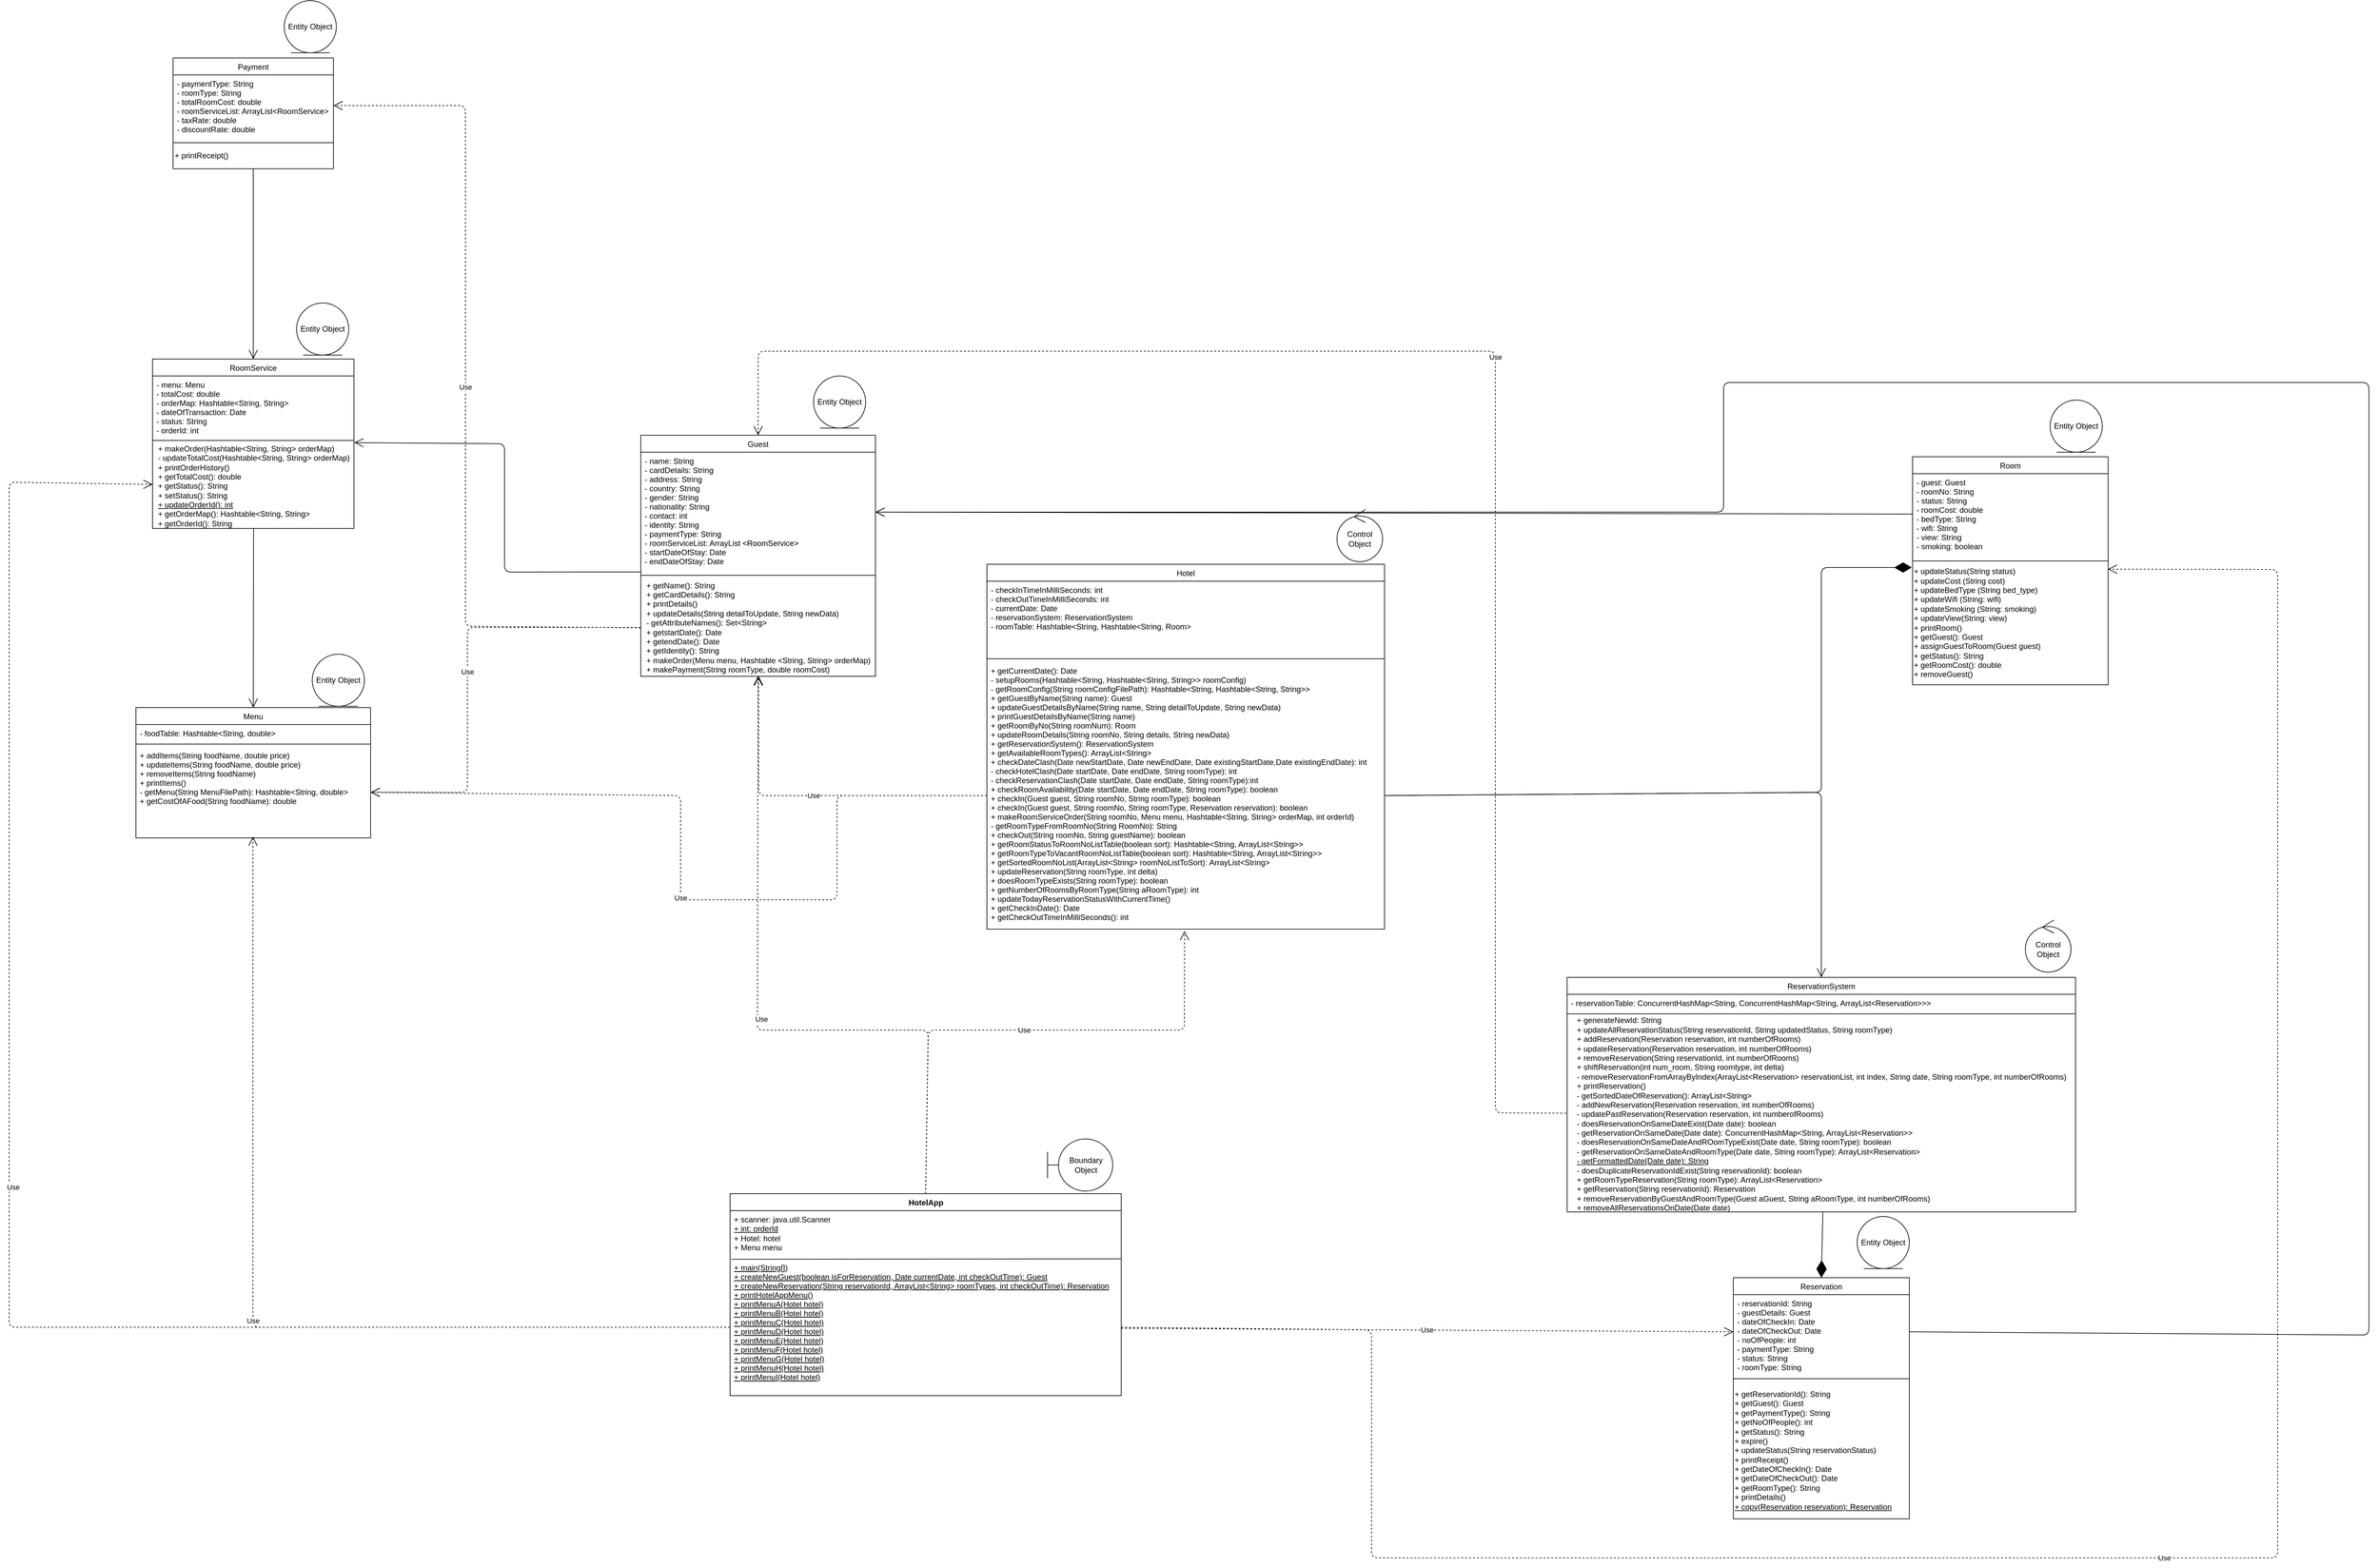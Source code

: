 <mxfile version="12.9.12" type="google"><diagram id="C5RBs43oDa-KdzZeNtuy" name="Class Diagram"><mxGraphModel dx="6534" dy="3429" grid="1" gridSize="10" guides="1" tooltips="1" connect="1" arrows="1" fold="1" page="1" pageScale="1" pageWidth="827" pageHeight="1169" math="0" shadow="0"><root><mxCell id="WIyWlLk6GJQsqaUBKTNV-0"/><mxCell id="WIyWlLk6GJQsqaUBKTNV-1" parent="WIyWlLk6GJQsqaUBKTNV-0"/><mxCell id="BSX9FDhpzh1HBbiTmXLy-0" value="Reservation" style="swimlane;fontStyle=0;align=center;verticalAlign=top;childLayout=stackLayout;horizontal=1;startSize=26;horizontalStack=0;resizeParent=1;resizeLast=0;collapsible=1;marginBottom=0;rounded=0;shadow=0;strokeWidth=1;" parent="WIyWlLk6GJQsqaUBKTNV-1" vertex="1"><mxGeometry x="1245" y="1070" width="270" height="370" as="geometry"><mxRectangle x="340" y="380" width="170" height="26" as="alternateBounds"/></mxGeometry></mxCell><mxCell id="BSX9FDhpzh1HBbiTmXLy-1" value="- reservationId: String&#10;- guestDetails: Guest&#10;- dateOfCheckIn: Date&#10;- dateOfCheckOut: Date&#10;- noOfPeople: int&#10;- paymentType: String&#10;- status: String&#10;- roomType: String" style="text;align=left;verticalAlign=top;spacingLeft=4;spacingRight=4;overflow=hidden;rotatable=0;points=[[0,0.5],[1,0.5]];portConstraint=eastwest;" parent="BSX9FDhpzh1HBbiTmXLy-0" vertex="1"><mxGeometry y="26" width="270" height="114" as="geometry"/></mxCell><mxCell id="BSX9FDhpzh1HBbiTmXLy-2" value="" style="line;html=1;strokeWidth=1;align=left;verticalAlign=middle;spacingTop=-1;spacingLeft=3;spacingRight=3;rotatable=0;labelPosition=right;points=[];portConstraint=eastwest;" parent="BSX9FDhpzh1HBbiTmXLy-0" vertex="1"><mxGeometry y="140" width="270" height="30" as="geometry"/></mxCell><mxCell id="BSX9FDhpzh1HBbiTmXLy-26" value="+ getReservationId(): String&lt;br&gt;+ getGuest(): Guest&lt;br&gt;+ getPaymentType(): String&lt;br&gt;+ getNoOfPeople(): int&lt;br&gt;+ getStatus(): String&lt;br&gt;+ expire()&lt;br&gt;+ updateStatus(String reservationStatus)&lt;br&gt;+ printReceipt()&lt;br&gt;+ getDateOfCheckIn(): Date&lt;br&gt;+ getDateOfCheckOut(): Date&lt;br&gt;+ getRoomType(): String&lt;br&gt;+ printDetails()&lt;br&gt;&lt;u&gt;+ copy(Reservation reservation): Reservation&lt;/u&gt;" style="text;html=1;align=left;verticalAlign=middle;resizable=0;points=[];autosize=1;" parent="BSX9FDhpzh1HBbiTmXLy-0" vertex="1"><mxGeometry y="170" width="270" height="190" as="geometry"/></mxCell><mxCell id="BSX9FDhpzh1HBbiTmXLy-6" value="RoomService" style="swimlane;fontStyle=0;align=center;verticalAlign=top;childLayout=stackLayout;horizontal=1;startSize=26;horizontalStack=0;resizeParent=1;resizeLast=0;collapsible=1;marginBottom=0;rounded=0;shadow=0;strokeWidth=1;" parent="WIyWlLk6GJQsqaUBKTNV-1" vertex="1"><mxGeometry x="-1180" y="-340" width="309" height="260" as="geometry"><mxRectangle x="340" y="380" width="170" height="26" as="alternateBounds"/></mxGeometry></mxCell><mxCell id="BSX9FDhpzh1HBbiTmXLy-7" value="- menu: Menu&#10;- totalCost: double&#10;- orderMap: Hashtable&lt;String, String&gt;&#10;- dateOfTransaction: Date&#10;- status: String&#10;- orderId: int" style="text;align=left;verticalAlign=top;spacingLeft=4;spacingRight=4;overflow=hidden;rotatable=0;points=[[0,0.5],[1,0.5]];portConstraint=eastwest;" parent="BSX9FDhpzh1HBbiTmXLy-6" vertex="1"><mxGeometry y="26" width="309" height="94" as="geometry"/></mxCell><mxCell id="BSX9FDhpzh1HBbiTmXLy-8" value="" style="line;html=1;strokeWidth=1;align=left;verticalAlign=middle;spacingTop=-1;spacingLeft=3;spacingRight=3;rotatable=0;labelPosition=right;points=[];portConstraint=eastwest;" parent="BSX9FDhpzh1HBbiTmXLy-6" vertex="1"><mxGeometry y="120" width="309" height="10" as="geometry"/></mxCell><mxCell id="BSX9FDhpzh1HBbiTmXLy-23" value="&lt;div style=&quot;text-align: left&quot;&gt;&lt;span&gt;+ makeOrder(Hashtable&amp;lt;String, String&amp;gt; orderMap)&lt;/span&gt;&lt;/div&gt;&lt;div style=&quot;text-align: left&quot;&gt;&lt;span&gt;- updateTotalCost(Hashtable&amp;lt;String, String&amp;gt; orderMap)&lt;/span&gt;&lt;/div&gt;&lt;div style=&quot;text-align: left&quot;&gt;&lt;span&gt;+ printOrderHistory()&lt;/span&gt;&lt;/div&gt;&lt;div style=&quot;text-align: left&quot;&gt;&lt;span&gt;+ getTotalCost(): double&lt;/span&gt;&lt;/div&gt;&lt;div style=&quot;text-align: left&quot;&gt;&lt;span&gt;+ getStatus(): String&lt;/span&gt;&lt;/div&gt;&lt;div style=&quot;text-align: left&quot;&gt;&lt;span&gt;+ setStatus(): String&lt;/span&gt;&lt;/div&gt;&lt;div style=&quot;text-align: left&quot;&gt;&lt;span&gt;&lt;u&gt;+ updateOrderId(): int&lt;/u&gt;&lt;/span&gt;&lt;/div&gt;&lt;div style=&quot;text-align: left&quot;&gt;&lt;span&gt;+ getOrderMap(): Hashtable&amp;lt;String, String&amp;gt;&lt;/span&gt;&lt;/div&gt;&lt;div style=&quot;text-align: left&quot;&gt;&lt;span&gt;+ getOrderId(): String&lt;/span&gt;&lt;/div&gt;" style="text;html=1;align=center;verticalAlign=middle;resizable=0;points=[];autosize=1;" parent="BSX9FDhpzh1HBbiTmXLy-6" vertex="1"><mxGeometry y="130" width="309" height="130" as="geometry"/></mxCell><mxCell id="TW2Z3-4rNNKN2GQ0ozVM-7" value="Use" style="endArrow=open;endSize=12;dashed=1;html=1;entryX=0.497;entryY=1.007;entryDx=0;entryDy=0;entryPerimeter=0;exitX=0.5;exitY=0;exitDx=0;exitDy=0;" edge="1" parent="WIyWlLk6GJQsqaUBKTNV-1" source="9pvruwjK3SS2LpTjLlVp-9" target="zkfFHV4jXpPFQw0GAbJ--24"><mxGeometry width="160" relative="1" as="geometry"><mxPoint x="20" y="860" as="sourcePoint"/><mxPoint x="-72" y="693" as="targetPoint"/><Array as="points"><mxPoint x="10" y="690"/><mxPoint x="403" y="690"/></Array></mxGeometry></mxCell><mxCell id="rDRwUeu3C4yp9tKF4HGq-0" value="Use" style="endArrow=open;endSize=12;dashed=1;html=1;exitX=0;exitY=0.5;exitDx=0;exitDy=0;" edge="1" parent="WIyWlLk6GJQsqaUBKTNV-1" source="9pvruwjK3SS2LpTjLlVp-12"><mxGeometry width="160" relative="1" as="geometry"><mxPoint x="-634" y="913" as="sourcePoint"/><mxPoint x="-1026" y="393" as="targetPoint"/><Array as="points"><mxPoint x="-1026" y="1146"/></Array></mxGeometry></mxCell><mxCell id="TW2Z3-4rNNKN2GQ0ozVM-8" value="Use" style="endArrow=open;endSize=12;dashed=1;html=1;entryX=0;entryY=0.5;entryDx=0;entryDy=0;" edge="1" parent="WIyWlLk6GJQsqaUBKTNV-1" source="9pvruwjK3SS2LpTjLlVp-12" target="BSX9FDhpzh1HBbiTmXLy-1"><mxGeometry width="160" relative="1" as="geometry"><mxPoint x="42.347" y="1069" as="sourcePoint"/><mxPoint x="33.17" y="532.87" as="targetPoint"/></mxGeometry></mxCell><mxCell id="TW2Z3-4rNNKN2GQ0ozVM-9" value="Use" style="endArrow=open;endSize=12;dashed=1;html=1;exitX=0.5;exitY=0;exitDx=0;exitDy=0;" edge="1" parent="WIyWlLk6GJQsqaUBKTNV-1" source="9pvruwjK3SS2LpTjLlVp-9" target="BSX9FDhpzh1HBbiTmXLy-18"><mxGeometry x="0.009" y="-6" width="160" relative="1" as="geometry"><mxPoint x="-160" y="930" as="sourcePoint"/><mxPoint x="-390" y="260" as="targetPoint"/><Array as="points"><mxPoint x="10" y="690"/><mxPoint x="-253" y="690"/><mxPoint x="-252" y="662"/></Array><mxPoint y="2" as="offset"/></mxGeometry></mxCell><mxCell id="9pvruwjK3SS2LpTjLlVp-9" value="HotelApp" style="swimlane;fontStyle=1;align=center;verticalAlign=top;childLayout=stackLayout;horizontal=1;startSize=26;horizontalStack=0;resizeParent=1;resizeParentMax=0;resizeLast=0;collapsible=1;marginBottom=0;html=1;" parent="WIyWlLk6GJQsqaUBKTNV-1" vertex="1"><mxGeometry x="-294" y="941" width="600" height="310" as="geometry"/></mxCell><mxCell id="9pvruwjK3SS2LpTjLlVp-10" value="+ scanner: java.util.Scanner&lt;br&gt;&lt;u&gt;+ int: orderId&lt;/u&gt;&lt;br&gt;+ Hotel: hotel&lt;br&gt;+ Menu menu" style="text;strokeColor=none;fillColor=none;align=left;verticalAlign=top;spacingLeft=4;spacingRight=4;overflow=hidden;rotatable=0;points=[[0,0.5],[1,0.5]];portConstraint=eastwest;fontStyle=0;html=1;" parent="9pvruwjK3SS2LpTjLlVp-9" vertex="1"><mxGeometry y="26" width="600" height="74" as="geometry"/></mxCell><mxCell id="9pvruwjK3SS2LpTjLlVp-12" value="+ main(String[])&#10;+ createNewGuest(boolean isForReservation, Date currentDate, int checkOutTime): Guest&#10;+ createNewReservation(String reservationId, ArrayList&lt;String&gt; roomTypes, int checkOutTime): Reservation&#10;+ printHotelAppMenu()&#10;+ printMenuA(Hotel hotel)&#10;+ printMenuB(Hotel hotel)&#10;+ printMenuC(Hotel hotel)&#10;+ printMenuD(Hotel hotel)&#10;+ printMenuE(Hotel hotel)&#10;+ printMenuF(Hotel hotel)&#10;+ printMenuG(Hotel hotel)&#10;+ printMenuH(Hotel hotel)&#10;+ printMenuI(Hotel hotel)&#10;" style="text;strokeColor=none;fillColor=none;align=left;verticalAlign=top;spacingLeft=4;spacingRight=4;overflow=hidden;rotatable=0;points=[[0,0.5],[1,0.5]];portConstraint=eastwest;fontStyle=4" parent="9pvruwjK3SS2LpTjLlVp-9" vertex="1"><mxGeometry y="100" width="600" height="210" as="geometry"/></mxCell><mxCell id="9pvruwjK3SS2LpTjLlVp-11" value="" style="line;strokeWidth=1;fillColor=none;align=left;verticalAlign=middle;spacingTop=-1;spacingLeft=3;spacingRight=3;rotatable=0;labelPosition=right;points=[];portConstraint=eastwest;" parent="9pvruwjK3SS2LpTjLlVp-9" vertex="1"><mxGeometry y="310" width="600" as="geometry"/></mxCell><mxCell id="ljm_1Xt9WGGfQaN0gloG-0" value="" style="endArrow=none;html=1;exitX=0.003;exitY=0.003;exitDx=0;exitDy=0;exitPerimeter=0;entryX=1;entryY=0;entryDx=0;entryDy=0;entryPerimeter=0;" edge="1" parent="9pvruwjK3SS2LpTjLlVp-9" source="9pvruwjK3SS2LpTjLlVp-12" target="9pvruwjK3SS2LpTjLlVp-12"><mxGeometry width="50" height="50" relative="1" as="geometry"><mxPoint x="400" y="210" as="sourcePoint"/><mxPoint x="450" y="160" as="targetPoint"/></mxGeometry></mxCell><mxCell id="BSX9FDhpzh1HBbiTmXLy-9" value="Room" style="swimlane;fontStyle=0;align=center;verticalAlign=top;childLayout=stackLayout;horizontal=1;startSize=26;horizontalStack=0;resizeParent=1;resizeLast=0;collapsible=1;marginBottom=0;rounded=0;shadow=0;strokeWidth=1;" parent="WIyWlLk6GJQsqaUBKTNV-1" vertex="1"><mxGeometry x="1520" y="-190" width="300" height="350" as="geometry"><mxRectangle x="190" y="-330" width="170" height="26" as="alternateBounds"/></mxGeometry></mxCell><mxCell id="BSX9FDhpzh1HBbiTmXLy-10" value="- guest: Guest&#10;- roomNo: String&#10;- status: String&#10;- roomCost: double&#10;- bedType: String&#10;- wifi: String&#10;- view: String&#10;- smoking: boolean&#10;" style="text;align=left;verticalAlign=top;spacingLeft=4;spacingRight=4;overflow=hidden;rotatable=0;points=[[0,0.5],[1,0.5]];portConstraint=eastwest;" parent="BSX9FDhpzh1HBbiTmXLy-9" vertex="1"><mxGeometry y="26" width="300" height="124" as="geometry"/></mxCell><mxCell id="BSX9FDhpzh1HBbiTmXLy-11" value="" style="line;html=1;strokeWidth=1;align=left;verticalAlign=middle;spacingTop=-1;spacingLeft=3;spacingRight=3;rotatable=0;labelPosition=right;points=[];portConstraint=eastwest;" parent="BSX9FDhpzh1HBbiTmXLy-9" vertex="1"><mxGeometry y="150" width="300" height="20" as="geometry"/></mxCell><mxCell id="BSX9FDhpzh1HBbiTmXLy-21" value="+ updateStatus(String status)&lt;br&gt;+ updateCost (String cost)&lt;br&gt;+ updateBedType (String bed_type)&lt;br&gt;+ updateWifi (String: wifi)&lt;br&gt;+ updateSmoking (String: smoking)&lt;br&gt;+ updateView(String: view)&lt;br&gt;+ printRoom()&lt;br&gt;+ getGuest(): Guest&lt;br&gt;+ assignGuestToRoom(Guest guest)&lt;br&gt;+ getStatus(): String&lt;br&gt;+ getRoomCost(): double&lt;br&gt;+ removeGuest()" style="text;html=1;align=left;verticalAlign=middle;resizable=0;points=[];autosize=1;" parent="BSX9FDhpzh1HBbiTmXLy-9" vertex="1"><mxGeometry y="170" width="300" height="170" as="geometry"/></mxCell><mxCell id="TW2Z3-4rNNKN2GQ0ozVM-10" value="Use" style="endArrow=open;endSize=12;dashed=1;html=1;exitX=1;exitY=0.5;exitDx=0;exitDy=0;entryX=0.999;entryY=0.015;entryDx=0;entryDy=0;entryPerimeter=0;" edge="1" parent="WIyWlLk6GJQsqaUBKTNV-1" source="9pvruwjK3SS2LpTjLlVp-12" target="BSX9FDhpzh1HBbiTmXLy-21"><mxGeometry width="160" relative="1" as="geometry"><mxPoint x="16" y="951" as="sourcePoint"/><mxPoint x="413.17" y="542.87" as="targetPoint"/><Array as="points"><mxPoint x="690" y="1150"/><mxPoint x="690" y="1500"/><mxPoint x="1370" y="1500"/><mxPoint x="2080" y="1500"/><mxPoint x="2080" y="1004"/><mxPoint x="2080" y="-17"/></Array></mxGeometry></mxCell><mxCell id="TW2Z3-4rNNKN2GQ0ozVM-11" value="Use" style="endArrow=open;endSize=12;dashed=1;html=1;exitX=0;exitY=0.5;exitDx=0;exitDy=0;" edge="1" parent="WIyWlLk6GJQsqaUBKTNV-1" source="9pvruwjK3SS2LpTjLlVp-12" target="BSX9FDhpzh1HBbiTmXLy-23"><mxGeometry x="0.009" y="-6" width="160" relative="1" as="geometry"><mxPoint x="-134" y="951" as="sourcePoint"/><mxPoint x="-381.348" y="310.0" as="targetPoint"/><Array as="points"><mxPoint x="-1400" y="1146"/><mxPoint x="-1400" y="-151"/></Array><mxPoint y="2" as="offset"/></mxGeometry></mxCell><mxCell id="rDRwUeu3C4yp9tKF4HGq-1" value="" style="endArrow=open;endFill=1;endSize=12;html=1;exitX=1;exitY=0.5;exitDx=0;exitDy=0;entryX=0.5;entryY=0;entryDx=0;entryDy=0;" edge="1" parent="WIyWlLk6GJQsqaUBKTNV-1" source="zkfFHV4jXpPFQw0GAbJ--24" target="BSX9FDhpzh1HBbiTmXLy-3"><mxGeometry width="160" relative="1" as="geometry"><mxPoint x="580" y="650" as="sourcePoint"/><mxPoint x="740" y="650" as="targetPoint"/><Array as="points"><mxPoint x="1380" y="325"/></Array></mxGeometry></mxCell><mxCell id="rDRwUeu3C4yp9tKF4HGq-2" value="" style="endArrow=diamondThin;endFill=1;endSize=24;html=1;exitX=1;exitY=0.5;exitDx=0;exitDy=0;entryX=-0.004;entryY=0;entryDx=0;entryDy=0;entryPerimeter=0;" edge="1" parent="WIyWlLk6GJQsqaUBKTNV-1" source="zkfFHV4jXpPFQw0GAbJ--24" target="BSX9FDhpzh1HBbiTmXLy-21"><mxGeometry width="160" relative="1" as="geometry"><mxPoint x="800" y="220" as="sourcePoint"/><mxPoint x="1150" as="targetPoint"/><Array as="points"><mxPoint x="1380" y="325"/><mxPoint x="1380" y="310"/><mxPoint x="1380" y="150"/><mxPoint x="1380" y="-20"/></Array></mxGeometry></mxCell><mxCell id="TW2Z3-4rNNKN2GQ0ozVM-12" value="Use" style="endArrow=open;endSize=12;dashed=1;html=1;entryX=1;entryY=0.5;entryDx=0;entryDy=0;exitX=0;exitY=0.5;exitDx=0;exitDy=0;" edge="1" parent="WIyWlLk6GJQsqaUBKTNV-1" source="zkfFHV4jXpPFQw0GAbJ--24" target="zkfFHV4jXpPFQw0GAbJ--10"><mxGeometry width="160" relative="1" as="geometry"><mxPoint x="16" y="951" as="sourcePoint"/><mxPoint x="413.17" y="542.87" as="targetPoint"/><Array as="points"><mxPoint x="-130" y="330"/><mxPoint x="-130" y="490"/><mxPoint x="-370" y="490"/><mxPoint x="-370" y="330"/></Array></mxGeometry></mxCell><mxCell id="zkfFHV4jXpPFQw0GAbJ--0" value="Guest" style="swimlane;fontStyle=0;align=center;verticalAlign=top;childLayout=stackLayout;horizontal=1;startSize=26;horizontalStack=0;resizeParent=1;resizeLast=0;collapsible=1;marginBottom=0;rounded=0;shadow=0;strokeWidth=1;" parent="WIyWlLk6GJQsqaUBKTNV-1" vertex="1"><mxGeometry x="-431" y="-223" width="360" height="370" as="geometry"><mxRectangle x="735" y="-550" width="160" height="26" as="alternateBounds"/></mxGeometry></mxCell><mxCell id="zkfFHV4jXpPFQw0GAbJ--1" value="- name: String&#10;- cardDetails: String&#10;- address: String&#10;- country: String&#10;- gender: String&#10;- nationality: String&#10;- contact: int&#10;- identity: String&#10;- paymentType: String&#10;- roomServiceList: ArrayList &lt;RoomService&gt;&#10;- startDateOfStay: Date&#10;- endDateOfStay: Date&#10;" style="text;align=left;verticalAlign=top;spacingLeft=4;spacingRight=4;overflow=hidden;rotatable=0;points=[[0,0.5],[1,0.5]];portConstraint=eastwest;" parent="zkfFHV4jXpPFQw0GAbJ--0" vertex="1"><mxGeometry y="26" width="360" height="184" as="geometry"/></mxCell><mxCell id="zkfFHV4jXpPFQw0GAbJ--4" value="" style="line;html=1;strokeWidth=1;align=left;verticalAlign=middle;spacingTop=-1;spacingLeft=3;spacingRight=3;rotatable=0;labelPosition=right;points=[];portConstraint=eastwest;" parent="zkfFHV4jXpPFQw0GAbJ--0" vertex="1"><mxGeometry y="210" width="360" height="10" as="geometry"/></mxCell><mxCell id="BSX9FDhpzh1HBbiTmXLy-18" value="&lt;div style=&quot;text-align: left&quot;&gt;&lt;span&gt;+ getName(): String&lt;/span&gt;&lt;/div&gt;&lt;div style=&quot;text-align: left&quot;&gt;&lt;span&gt;+ getCardDetails(): String&lt;/span&gt;&lt;/div&gt;&lt;div style=&quot;text-align: left&quot;&gt;&lt;span&gt;+ printDetails()&lt;/span&gt;&lt;/div&gt;&lt;div style=&quot;text-align: left&quot;&gt;&lt;span&gt;+ updateDetails(String detailToUpdate, String newData)&lt;/span&gt;&lt;/div&gt;&lt;div style=&quot;text-align: left&quot;&gt;&lt;span&gt;- getAttributeNames(): Set&amp;lt;String&amp;gt;&lt;/span&gt;&lt;/div&gt;&lt;div style=&quot;text-align: left&quot;&gt;&lt;span&gt;+ getstartDate(): Date&lt;/span&gt;&lt;/div&gt;&lt;div style=&quot;text-align: left&quot;&gt;&lt;span&gt;+ getendDate(): Date&lt;/span&gt;&lt;/div&gt;&lt;div style=&quot;text-align: left&quot;&gt;&lt;span&gt;+ getIdentity(): String&lt;/span&gt;&lt;/div&gt;&lt;div style=&quot;text-align: left&quot;&gt;&lt;span&gt;+ makeOrder(Menu menu, Hashtable &amp;lt;String, String&amp;gt; orderMap)&lt;/span&gt;&lt;/div&gt;&lt;div style=&quot;text-align: left&quot;&gt;&lt;span&gt;+ makePayment(String roomType, double roomCost)&lt;/span&gt;&lt;/div&gt;" style="text;html=1;align=center;verticalAlign=middle;resizable=0;points=[];autosize=1;" parent="zkfFHV4jXpPFQw0GAbJ--0" vertex="1"><mxGeometry y="220" width="360" height="150" as="geometry"/></mxCell><mxCell id="XmwaAhiMNRyRYvAo-wum-0" value="Use" style="endArrow=open;endSize=12;dashed=1;html=1;exitX=0;exitY=0.5;exitDx=0;exitDy=0;entryX=0.502;entryY=0.999;entryDx=0;entryDy=0;entryPerimeter=0;" edge="1" parent="WIyWlLk6GJQsqaUBKTNV-1" source="zkfFHV4jXpPFQw0GAbJ--24" target="BSX9FDhpzh1HBbiTmXLy-18"><mxGeometry width="160" relative="1" as="geometry"><mxPoint x="-280" y="310" as="sourcePoint"/><mxPoint x="-250" y="160" as="targetPoint"/><Array as="points"><mxPoint x="-250" y="330"/></Array></mxGeometry></mxCell><mxCell id="zkfFHV4jXpPFQw0GAbJ--6" value="Menu" style="swimlane;fontStyle=0;align=center;verticalAlign=top;childLayout=stackLayout;horizontal=1;startSize=26;horizontalStack=0;resizeParent=1;resizeLast=0;collapsible=1;marginBottom=0;rounded=0;shadow=0;strokeWidth=1;" parent="WIyWlLk6GJQsqaUBKTNV-1" vertex="1"><mxGeometry x="-1205.5" y="195" width="360" height="200" as="geometry"><mxRectangle x="130" y="380" width="160" height="26" as="alternateBounds"/></mxGeometry></mxCell><mxCell id="zkfFHV4jXpPFQw0GAbJ--7" value="- foodTable: Hashtable&lt;String, double&gt;" style="text;align=left;verticalAlign=top;spacingLeft=4;spacingRight=4;overflow=hidden;rotatable=0;points=[[0,0.5],[1,0.5]];portConstraint=eastwest;" parent="zkfFHV4jXpPFQw0GAbJ--6" vertex="1"><mxGeometry y="26" width="360" height="26" as="geometry"/></mxCell><mxCell id="zkfFHV4jXpPFQw0GAbJ--9" value="" style="line;html=1;strokeWidth=1;align=left;verticalAlign=middle;spacingTop=-1;spacingLeft=3;spacingRight=3;rotatable=0;labelPosition=right;points=[];portConstraint=eastwest;" parent="zkfFHV4jXpPFQw0GAbJ--6" vertex="1"><mxGeometry y="52" width="360" height="8" as="geometry"/></mxCell><mxCell id="zkfFHV4jXpPFQw0GAbJ--10" value="+ addItems(String foodName, double price)&#10;+ updateItems(String foodName, double price)&#10;+ removeItems(String foodName)&#10;+ printItems()&#10;- getMenu(String MenuFilePath): Hashtable&lt;String, double&gt;&#10;+ getCostOfAFood(String foodName): double" style="text;align=left;verticalAlign=top;spacingLeft=4;spacingRight=4;overflow=hidden;rotatable=0;points=[[0,0.5],[1,0.5]];portConstraint=eastwest;fontStyle=0" parent="zkfFHV4jXpPFQw0GAbJ--6" vertex="1"><mxGeometry y="60" width="360" height="140" as="geometry"/></mxCell><mxCell id="XmwaAhiMNRyRYvAo-wum-1" value="" style="endArrow=open;endFill=1;endSize=12;html=1;exitX=0.002;exitY=0.999;exitDx=0;exitDy=0;exitPerimeter=0;entryX=1.002;entryY=-0.013;entryDx=0;entryDy=0;entryPerimeter=0;" edge="1" parent="WIyWlLk6GJQsqaUBKTNV-1" source="zkfFHV4jXpPFQw0GAbJ--1" target="BSX9FDhpzh1HBbiTmXLy-23"><mxGeometry width="160" relative="1" as="geometry"><mxPoint x="-950" y="-70" as="sourcePoint"/><mxPoint x="-790" y="-70" as="targetPoint"/><Array as="points"><mxPoint x="-640" y="-13"/><mxPoint x="-640" y="-210"/></Array></mxGeometry></mxCell><mxCell id="XmwaAhiMNRyRYvAo-wum-2" value="Use" style="endArrow=open;endSize=12;dashed=1;html=1;exitX=-0.002;exitY=0.504;exitDx=0;exitDy=0;exitPerimeter=0;entryX=1;entryY=0.5;entryDx=0;entryDy=0;" edge="1" parent="WIyWlLk6GJQsqaUBKTNV-1" source="BSX9FDhpzh1HBbiTmXLy-18" target="zkfFHV4jXpPFQw0GAbJ--14"><mxGeometry width="160" relative="1" as="geometry"><mxPoint x="-700" y="-370" as="sourcePoint"/><mxPoint x="-540" y="-370" as="targetPoint"/><Array as="points"><mxPoint x="-700" y="70"/><mxPoint x="-700" y="-532"/><mxPoint x="-700" y="-729"/></Array></mxGeometry></mxCell><mxCell id="TW2Z3-4rNNKN2GQ0ozVM-13" value="Use" style="endArrow=open;endSize=12;dashed=1;html=1;entryX=1;entryY=0.5;entryDx=0;entryDy=0;" edge="1" parent="WIyWlLk6GJQsqaUBKTNV-1" source="BSX9FDhpzh1HBbiTmXLy-18" target="zkfFHV4jXpPFQw0GAbJ--10"><mxGeometry width="160" relative="1" as="geometry"><mxPoint x="110" y="335" as="sourcePoint"/><mxPoint x="-835.5" y="335" as="targetPoint"/><Array as="points"><mxPoint x="-697" y="72"/><mxPoint x="-697" y="325"/></Array></mxGeometry></mxCell><mxCell id="XmwaAhiMNRyRYvAo-wum-3" value="" style="endArrow=diamondThin;endFill=1;endSize=24;html=1;exitX=0.503;exitY=1.002;exitDx=0;exitDy=0;exitPerimeter=0;entryX=0.5;entryY=0;entryDx=0;entryDy=0;" edge="1" parent="WIyWlLk6GJQsqaUBKTNV-1" source="BSX9FDhpzh1HBbiTmXLy-24" target="BSX9FDhpzh1HBbiTmXLy-0"><mxGeometry width="160" relative="1" as="geometry"><mxPoint x="1200" y="1030" as="sourcePoint"/><mxPoint x="1360" y="1030" as="targetPoint"/></mxGeometry></mxCell><mxCell id="BSX9FDhpzh1HBbiTmXLy-3" value="ReservationSystem" style="swimlane;fontStyle=0;align=center;verticalAlign=top;childLayout=stackLayout;horizontal=1;startSize=26;horizontalStack=0;resizeParent=1;resizeLast=0;collapsible=1;marginBottom=0;rounded=0;shadow=0;strokeWidth=1;" parent="WIyWlLk6GJQsqaUBKTNV-1" vertex="1"><mxGeometry x="990" y="609" width="780" height="360" as="geometry"><mxRectangle x="340" y="380" width="170" height="26" as="alternateBounds"/></mxGeometry></mxCell><mxCell id="BSX9FDhpzh1HBbiTmXLy-4" value="- reservationTable: ConcurrentHashMap&lt;String, ConcurrentHashMap&lt;String, ArrayList&lt;Reservation&gt;&gt;&gt;" style="text;align=left;verticalAlign=top;spacingLeft=4;spacingRight=4;overflow=hidden;rotatable=0;points=[[0,0.5],[1,0.5]];portConstraint=eastwest;" parent="BSX9FDhpzh1HBbiTmXLy-3" vertex="1"><mxGeometry y="26" width="780" height="26" as="geometry"/></mxCell><mxCell id="BSX9FDhpzh1HBbiTmXLy-5" value="" style="line;html=1;strokeWidth=1;align=left;verticalAlign=middle;spacingTop=-1;spacingLeft=3;spacingRight=3;rotatable=0;labelPosition=right;points=[];portConstraint=eastwest;" parent="BSX9FDhpzh1HBbiTmXLy-3" vertex="1"><mxGeometry y="52" width="780" height="8" as="geometry"/></mxCell><mxCell id="BSX9FDhpzh1HBbiTmXLy-24" value="&lt;div style=&quot;text-align: left&quot;&gt;&lt;span&gt;+ generateNewId: String&lt;/span&gt;&lt;/div&gt;&lt;div style=&quot;text-align: left&quot;&gt;&lt;span&gt;+ updateAllReservationStatus(String reservationId, String updatedStatus, String roomType)&lt;/span&gt;&lt;/div&gt;&lt;div style=&quot;text-align: left&quot;&gt;&lt;span&gt;+ addReservation(Reservation reservation, int numberOfRooms)&lt;/span&gt;&lt;/div&gt;&lt;div style=&quot;text-align: left&quot;&gt;&lt;span&gt;+ updateReservation(Reservation reservation, int numberOfRooms)&lt;/span&gt;&lt;/div&gt;&lt;div style=&quot;text-align: left&quot;&gt;&lt;span&gt;+ removeReservation(String reservationId, int numberOfRooms)&lt;/span&gt;&lt;/div&gt;&lt;div style=&quot;text-align: left&quot;&gt;&lt;span&gt;+ shiftReservation(int num_room, String roomtype, int delta)&lt;/span&gt;&lt;/div&gt;&lt;div style=&quot;text-align: left&quot;&gt;&lt;span&gt;- removeReservationFromArrayByIndex(ArrayList&amp;lt;Reservation&amp;gt; reservationList, int index, String date, String roomType, int numberOfRooms)&lt;/span&gt;&lt;/div&gt;&lt;div style=&quot;text-align: left&quot;&gt;&lt;span&gt;+ printReservation()&lt;/span&gt;&lt;/div&gt;&lt;div style=&quot;text-align: left&quot;&gt;&lt;span&gt;- getSortedDateOfReservation(): ArrayList&amp;lt;String&amp;gt;&lt;/span&gt;&lt;/div&gt;&lt;div style=&quot;text-align: left&quot;&gt;&lt;span&gt;- addNewReservation(Reservation reservation, int numberOfRooms)&lt;/span&gt;&lt;/div&gt;&lt;div style=&quot;text-align: left&quot;&gt;&lt;span&gt;- updatePastReservation(Reservation reservation, int numberofRooms)&lt;/span&gt;&lt;/div&gt;&lt;div style=&quot;text-align: left&quot;&gt;&lt;span&gt;- doesReservationOnSameDateExist(Date date): boolean&lt;/span&gt;&lt;/div&gt;&lt;div style=&quot;text-align: left&quot;&gt;&lt;span&gt;- getReservationOnSameDate(Date date):&amp;nbsp;&lt;/span&gt;&lt;span style=&quot;white-space: normal&quot;&gt;ConcurrentHashMap&amp;lt;String, ArrayList&amp;lt;Reservation&amp;gt;&amp;gt;&lt;/span&gt;&lt;/div&gt;&lt;span style=&quot;white-space: normal&quot;&gt;&lt;div style=&quot;text-align: left&quot;&gt;&lt;span&gt;- doesReservationOnSameDateAndROomTypeExist(Date date, String roomType): boolean&lt;/span&gt;&lt;/div&gt;&lt;div style=&quot;text-align: left&quot;&gt;&lt;span&gt;- getReservationOnSameDateAndRoomType(Date date, String roomType): ArrayList&amp;lt;Reservation&amp;gt;&lt;/span&gt;&lt;/div&gt;&lt;u&gt;&lt;div style=&quot;text-align: left&quot;&gt;&lt;u&gt;- getFormattedDate(Date date): String&lt;/u&gt;&lt;/div&gt;&lt;/u&gt;&lt;div style=&quot;text-align: left&quot;&gt;&lt;span&gt;- doesDuplicateReservationIdExist(String reservationId): boolean&lt;/span&gt;&lt;/div&gt;&lt;div style=&quot;text-align: left&quot;&gt;&lt;span&gt;+ getRoomTypeReservation(String roomType): ArrayList&amp;lt;Reservation&amp;gt;&lt;/span&gt;&lt;/div&gt;&lt;div style=&quot;text-align: left&quot;&gt;&lt;span&gt;+ getReservation(String reservationId): Reservation&lt;/span&gt;&lt;/div&gt;&lt;div style=&quot;text-align: left&quot;&gt;&lt;span&gt;+ removeReservationByGuestAndRoomType(Guest aGuest, String aRoomType, int numberOfRooms)&lt;/span&gt;&lt;/div&gt;&lt;div style=&quot;text-align: left&quot;&gt;&lt;span&gt;+ removeAllReservationsOnDate(Date date)&lt;/span&gt;&lt;/div&gt;&lt;/span&gt;" style="text;html=1;align=center;verticalAlign=middle;resizable=0;points=[];autosize=1;" parent="BSX9FDhpzh1HBbiTmXLy-3" vertex="1"><mxGeometry y="60" width="780" height="300" as="geometry"/></mxCell><mxCell id="TW2Z3-4rNNKN2GQ0ozVM-14" value="Use" style="endArrow=open;endSize=12;dashed=1;html=1;entryX=0.5;entryY=0;entryDx=0;entryDy=0;exitX=-0.002;exitY=0.495;exitDx=0;exitDy=0;exitPerimeter=0;" edge="1" parent="WIyWlLk6GJQsqaUBKTNV-1" source="BSX9FDhpzh1HBbiTmXLy-24" target="zkfFHV4jXpPFQw0GAbJ--0"><mxGeometry width="160" relative="1" as="geometry"><mxPoint x="880" y="830" as="sourcePoint"/><mxPoint x="47" y="-238" as="targetPoint"/><Array as="points"><mxPoint x="880" y="817"/><mxPoint x="880" y="-352"/><mxPoint x="-251" y="-352"/></Array></mxGeometry></mxCell><mxCell id="XmwaAhiMNRyRYvAo-wum-4" value="" style="endArrow=open;endFill=1;endSize=12;html=1;exitX=1;exitY=0.5;exitDx=0;exitDy=0;entryX=1;entryY=0.5;entryDx=0;entryDy=0;" edge="1" parent="WIyWlLk6GJQsqaUBKTNV-1" source="BSX9FDhpzh1HBbiTmXLy-1" target="zkfFHV4jXpPFQw0GAbJ--1"><mxGeometry width="160" relative="1" as="geometry"><mxPoint x="1570" y="1200" as="sourcePoint"/><mxPoint x="-70" y="-110" as="targetPoint"/><Array as="points"><mxPoint x="2220" y="1158"/><mxPoint x="2220" y="-304"/><mxPoint x="1230" y="-304"/><mxPoint x="1230" y="-105"/><mxPoint x="420" y="-105"/></Array></mxGeometry></mxCell><mxCell id="TW2Z3-4rNNKN2GQ0ozVM-16" value="" style="endArrow=open;endFill=1;endSize=12;html=1;exitX=0;exitY=0.5;exitDx=0;exitDy=0;entryX=1;entryY=0.5;entryDx=0;entryDy=0;" edge="1" parent="WIyWlLk6GJQsqaUBKTNV-1" source="BSX9FDhpzh1HBbiTmXLy-10" target="zkfFHV4jXpPFQw0GAbJ--1"><mxGeometry width="160" relative="1" as="geometry"><mxPoint x="1525" y="1163" as="sourcePoint"/><mxPoint x="-151" y="-213" as="targetPoint"/><Array as="points"/></mxGeometry></mxCell><mxCell id="zkfFHV4jXpPFQw0GAbJ--17" value="Hotel" style="swimlane;fontStyle=0;align=center;verticalAlign=top;childLayout=stackLayout;horizontal=1;startSize=26;horizontalStack=0;resizeParent=1;resizeLast=0;collapsible=1;marginBottom=0;rounded=0;shadow=0;strokeWidth=1;" parent="WIyWlLk6GJQsqaUBKTNV-1" vertex="1"><mxGeometry x="100" y="-25" width="610" height="560" as="geometry"><mxRectangle x="550" y="140" width="160" height="26" as="alternateBounds"/></mxGeometry></mxCell><mxCell id="zkfFHV4jXpPFQw0GAbJ--18" value="- checkInTimeInMilliSeconds: int&#10;- checkOutTimeInMilliSeconds: int&#10;- currentDate: Date&#10;- reservationSystem: ReservationSystem&#10;- roomTable: Hashtable&lt;String, Hashtable&lt;String, Room&gt;&#10;" style="text;align=left;verticalAlign=top;spacingLeft=4;spacingRight=4;overflow=hidden;rotatable=0;points=[[0,0.5],[1,0.5]];portConstraint=eastwest;" parent="zkfFHV4jXpPFQw0GAbJ--17" vertex="1"><mxGeometry y="26" width="610" height="114" as="geometry"/></mxCell><mxCell id="zkfFHV4jXpPFQw0GAbJ--23" value="" style="line;html=1;strokeWidth=1;align=left;verticalAlign=middle;spacingTop=-1;spacingLeft=3;spacingRight=3;rotatable=0;labelPosition=right;points=[];portConstraint=eastwest;" parent="zkfFHV4jXpPFQw0GAbJ--17" vertex="1"><mxGeometry y="140" width="610" height="10" as="geometry"/></mxCell><mxCell id="zkfFHV4jXpPFQw0GAbJ--24" value="+ getCurrentDate(): Date&#10;- setupRooms(Hashtable&lt;String, Hashtable&lt;String, String&gt;&gt; roomConfig)&#10;- getRoomConfig(String roomConfigFilePath): Hashtable&lt;String, Hashtable&lt;String, String&gt;&gt;&#10;+ getGuestByName(String name): Guest&#10;+ updateGuestDetailsByName(String name, String detailToUpdate, String newData)&#10;+ printGuestDetailsByName(String name)&#10;+ getRoomByNo(String roomNum): Room&#10;+ updateRoomDetails(String roomNo, String details, String newData)&#10;+ getReservationSystem(): ReservationSystem&#10;+ getAvailableRoomTypes(): ArrayList&lt;String&gt;&#10;+ checkDateClash(Date newStartDate, Date newEndDate, Date existingStartDate,Date existingEndDate): int&#10;- checkHotelClash(Date startDate, Date endDate, String roomType): int&#10;- checkReservationClash(Date startDate, Date endDate, String roomType):int&#10;+ checkRoomAvailability(Date startDate, Date endDate, String roomType): boolean&#10;+ checkIn(Guest guest, String roomNo, String roomType): boolean&#10;+ checkIn(Guest guest, String roomNo, String roomType, Reservation reservation): boolean&#10;+ makeRoomServiceOrder(String roomNo, Menu menu, Hashtable&lt;String, String&gt; orderMap, int orderId)&#10;- getRoomTypeFromRoomNo(String RoomNo): String&#10;+ checkOut(String roomNo, String guestName): boolean&#10;+ getRoomStatusToRoomNoListTable(boolean sort): Hashtable&lt;String, ArrayList&lt;String&gt;&gt;&#10;+ getRoomTypeToVacantRoomNoListTable(boolean sort): Hashtable&lt;String, ArrayList&lt;String&gt;&gt;&#10;+ getSortedRoomNoList(ArrayList&lt;String&gt; roomNoListToSort): ArrayList&lt;String&gt;&#10;+ updateReservation(String roomType, int delta)&#10;+ doesRoomTypeExists(String roomType): boolean&#10;+ getNumberOfRoomsByRoomType(String aRoomType): int&#10;+ updateTodayReservationStatusWithCurrentTime()&#10;+ getCheckInDate(): Date&#10;+ getCheckOutTimeInMilliSeconds(): int&#10;" style="text;align=left;verticalAlign=top;spacingLeft=4;spacingRight=4;overflow=hidden;rotatable=0;points=[[0,0.5],[1,0.5]];portConstraint=eastwest;" parent="zkfFHV4jXpPFQw0GAbJ--17" vertex="1"><mxGeometry y="150" width="610" height="410" as="geometry"/></mxCell><mxCell id="ljm_1Xt9WGGfQaN0gloG-10" value="" style="endArrow=open;endFill=1;endSize=12;html=1;entryX=0.5;entryY=0;entryDx=0;entryDy=0;" edge="1" parent="WIyWlLk6GJQsqaUBKTNV-1" target="zkfFHV4jXpPFQw0GAbJ--6"><mxGeometry width="160" relative="1" as="geometry"><mxPoint x="-1025" y="-80" as="sourcePoint"/><mxPoint x="-840" as="targetPoint"/></mxGeometry></mxCell><mxCell id="ljm_1Xt9WGGfQaN0gloG-11" value="" style="endArrow=open;endFill=1;endSize=12;html=1;entryX=0.5;entryY=0;entryDx=0;entryDy=0;exitX=0.5;exitY=1;exitDx=0;exitDy=0;" edge="1" parent="WIyWlLk6GJQsqaUBKTNV-1" source="zkfFHV4jXpPFQw0GAbJ--13" target="BSX9FDhpzh1HBbiTmXLy-6"><mxGeometry width="160" relative="1" as="geometry"><mxPoint x="-1069.5" y="-630" as="sourcePoint"/><mxPoint x="-1070" y="-358" as="targetPoint"/></mxGeometry></mxCell><mxCell id="TW2Z3-4rNNKN2GQ0ozVM-18" value="Boundary Object" style="shape=umlBoundary;whiteSpace=wrap;html=1;" vertex="1" parent="WIyWlLk6GJQsqaUBKTNV-1"><mxGeometry x="193" y="857" width="100" height="80" as="geometry"/></mxCell><mxCell id="TW2Z3-4rNNKN2GQ0ozVM-19" value="Entity Object" style="ellipse;shape=umlEntity;whiteSpace=wrap;html=1;" vertex="1" parent="WIyWlLk6GJQsqaUBKTNV-1"><mxGeometry x="-935" y="113" width="80" height="80" as="geometry"/></mxCell><mxCell id="TW2Z3-4rNNKN2GQ0ozVM-20" value="Control Object" style="ellipse;shape=umlControl;whiteSpace=wrap;html=1;" vertex="1" parent="WIyWlLk6GJQsqaUBKTNV-1"><mxGeometry x="637" y="-109" width="70" height="80" as="geometry"/></mxCell><mxCell id="TW2Z3-4rNNKN2GQ0ozVM-21" value="Entity Object" style="ellipse;shape=umlEntity;whiteSpace=wrap;html=1;" vertex="1" parent="WIyWlLk6GJQsqaUBKTNV-1"><mxGeometry x="-978" y="-890" width="80" height="80" as="geometry"/></mxCell><mxCell id="TW2Z3-4rNNKN2GQ0ozVM-22" value="Entity Object" style="ellipse;shape=umlEntity;whiteSpace=wrap;html=1;" vertex="1" parent="WIyWlLk6GJQsqaUBKTNV-1"><mxGeometry x="-959" y="-426" width="80" height="80" as="geometry"/></mxCell><mxCell id="TW2Z3-4rNNKN2GQ0ozVM-23" value="Entity Object" style="ellipse;shape=umlEntity;whiteSpace=wrap;html=1;" vertex="1" parent="WIyWlLk6GJQsqaUBKTNV-1"><mxGeometry x="-166" y="-314" width="80" height="80" as="geometry"/></mxCell><mxCell id="zkfFHV4jXpPFQw0GAbJ--13" value="Payment" style="swimlane;fontStyle=0;align=center;verticalAlign=top;childLayout=stackLayout;horizontal=1;startSize=26;horizontalStack=0;resizeParent=1;resizeLast=0;collapsible=1;marginBottom=0;rounded=0;shadow=0;strokeWidth=1;" parent="WIyWlLk6GJQsqaUBKTNV-1" vertex="1"><mxGeometry x="-1148.5" y="-802" width="246" height="170" as="geometry"><mxRectangle x="340" y="380" width="170" height="26" as="alternateBounds"/></mxGeometry></mxCell><mxCell id="zkfFHV4jXpPFQw0GAbJ--14" value="- paymentType: String&#10;- roomType: String&#10;- totalRoomCost: double&#10;- roomServiceList: ArrayList&lt;RoomService&gt;&#10;- taxRate: double&#10;- discountRate: double" style="text;align=left;verticalAlign=top;spacingLeft=4;spacingRight=4;overflow=hidden;rotatable=0;points=[[0,0.5],[1,0.5]];portConstraint=eastwest;" parent="zkfFHV4jXpPFQw0GAbJ--13" vertex="1"><mxGeometry y="26" width="246" height="94" as="geometry"/></mxCell><mxCell id="zkfFHV4jXpPFQw0GAbJ--15" value="" style="line;html=1;strokeWidth=1;align=left;verticalAlign=middle;spacingTop=-1;spacingLeft=3;spacingRight=3;rotatable=0;labelPosition=right;points=[];portConstraint=eastwest;" parent="zkfFHV4jXpPFQw0GAbJ--13" vertex="1"><mxGeometry y="120" width="246" height="20" as="geometry"/></mxCell><mxCell id="BSX9FDhpzh1HBbiTmXLy-27" value="+ printReceipt()" style="text;html=1;align=left;verticalAlign=middle;resizable=0;points=[];autosize=1;" parent="zkfFHV4jXpPFQw0GAbJ--13" vertex="1"><mxGeometry y="140" width="246" height="20" as="geometry"/></mxCell><mxCell id="TW2Z3-4rNNKN2GQ0ozVM-24" value="Entity Object" style="ellipse;shape=umlEntity;whiteSpace=wrap;html=1;" vertex="1" parent="WIyWlLk6GJQsqaUBKTNV-1"><mxGeometry x="1731" y="-277" width="80" height="80" as="geometry"/></mxCell><mxCell id="TW2Z3-4rNNKN2GQ0ozVM-25" value="Control Object" style="ellipse;shape=umlControl;whiteSpace=wrap;html=1;" vertex="1" parent="WIyWlLk6GJQsqaUBKTNV-1"><mxGeometry x="1693" y="521" width="70" height="80" as="geometry"/></mxCell><mxCell id="TW2Z3-4rNNKN2GQ0ozVM-27" value="Entity Object" style="ellipse;shape=umlEntity;whiteSpace=wrap;html=1;" vertex="1" parent="WIyWlLk6GJQsqaUBKTNV-1"><mxGeometry x="1435" y="976" width="80" height="80" as="geometry"/></mxCell></root></mxGraphModel></diagram></mxfile>